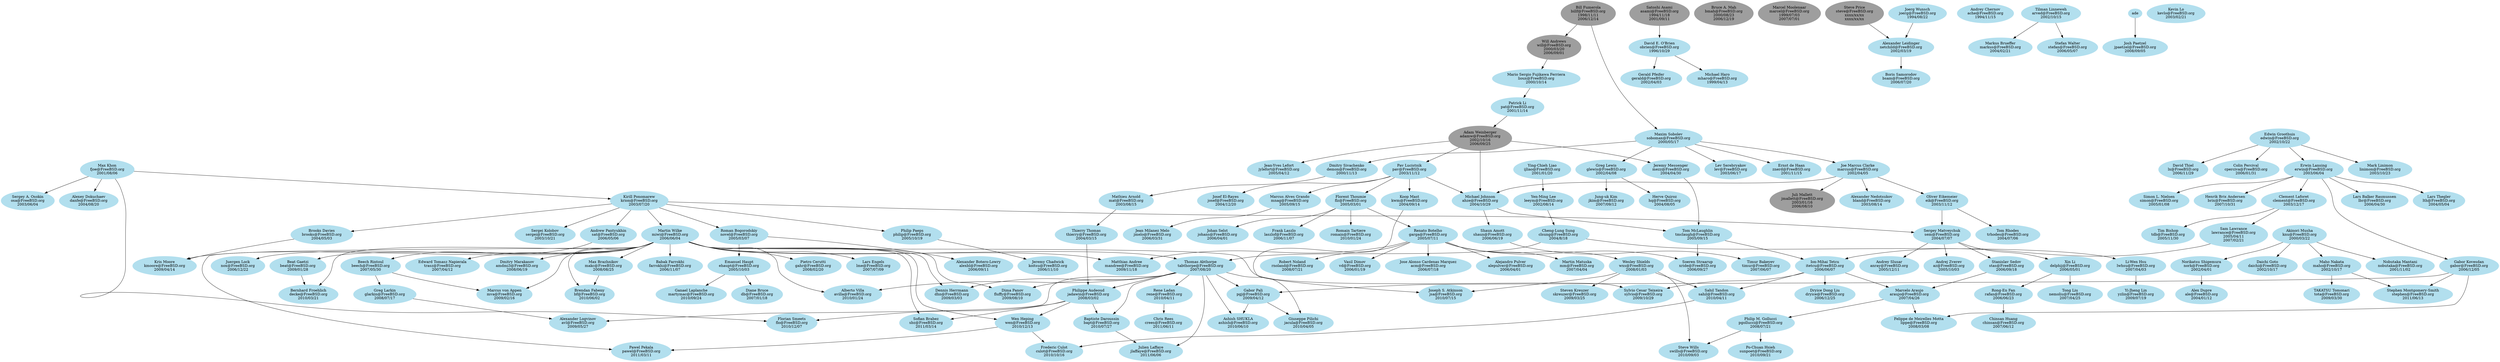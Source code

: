 # $FreeBSD$

# This file is meant to list all FreeBSD ports committers and describe the
# mentor-mentee relationships between them.
# The graphical output can be generated from this file with the following
# command:
# $ dot -T png -o file.png committers-ports.dot
#
# The dot binary is part of the graphics/graphviz port.

digraph ports {

# Node definitions follow this example:
#
#   foo [label="Foo Bar\nfoo@FreeBSD.org\n????/??/??"]
#
# ????/??/?? is the date when the commit bit was obtained, usually the one you
# can find looking at CVS logs for the access (or avail) file under CVSROOT.
#
# For returned commit bits, the node definition will follow this example:
#
#   foo [label="Foo Bar\nfoo@FreeBSD.org\n????/??/??\n????/??/??"]
#
# The first date is the same as for an active committer, the second date is
# the date when the commit bit has been returned. Again, check CVS logs.

node [color=grey62, style=filled, bgcolor=black];

# Alumni go here.. Try to keep things sorted.

adamw [label="Adam Weinberger\nadamw@FreeBSD.org\n2002/10/16\n2006/09/25"]
asami [label="Satoshi Asami\nasami@FreeBSD.org\n1994/11/18\n2001/09/11"]
billf [label="Bill Fumerola\nbillf@FreeBSD.org\n1998/11/11\n2006/12/14"]
bmah [label="Bruce A. Mah\nbmah@FreeBSD.org\n2000/08/23\n2006/12/19"]
jmallett [label="Juli Mallett\njmallett@FreeBSD.org\n2003/01/16\n2006/08/10"]
marcel [label="Marcel Moolenaar\nmarcel@FreeBSD.org\n1999/07/03\n2007/07/01"]
steve [label="Steve Price\nsteve@FreeBSD.org\nxxxx/xx/xx\nxxxx/xx/xx"]
will [label="Will Andrews\nwill@FreeBSD.org\n2000/03/20\n2006/09/01"]

node [color=lightblue2, style=filled, bgcolor=black];

# Current ports committers go here. Try to keep things sorted.

ache [label="Andrey Chernov\nache@FreeBSD.org\n1994/11/15"]
acm [label="Jose Alonso Cardenas Marquez\nacm@FreeBSD.org\n2006/07/18"]
ahze [label="Michael Johnson\nahze@FreeBSD.org\n2004/10/29"]
ale [label="Alex Dupre\nale@FreeBSD.org\n2004/01/12"]
alepulver [label="Alejandro Pulver\nalepulver@FreeBSD.org\n2006/04/01"]
alexbl [label="Alexander Botero-Lowry\nalexbl@FreeBSD.org\n2006/09/11"]
amdmi3 [label="Dmitry Marakasov\namdmi3@FreeBSD.org\n2008/06/19"]
anray [label="Andrey Slusar\nanray@FreeBSD.org\n2005/12/11"]
araujo [label="Marcelo Araujo\naraujo@FreeBSD.org\n2007/04/26"]
arved [label="Tilman Linneweh\narved@FreeBSD.org\n2002/10/15"]
ashish [label="Ashish SHUKLA\nashish@FreeBSD.org\n2010/06/10"]
avilla [label="Alberto Villa\navilla@FreeBSD.org\n2010/01/24"]
avl [label="Alexander Logvinov\navl@FreeBSD.org\n2009/05/27"]
az [label="Andrej Zverev\naz@FreeBSD.org\n2005/10/03"]
bapt [label="Baptiste Daroussin\nbapt@FreeBSD.org\n2010/07/27"]
beat [label="Beat Gaetzi\nbeat@FreeBSD.org\n2009/01/28"]
beech [label="Beech Rintoul\nbeech@FreeBSD.org\n2007/05/30"]
bland [label="Alexander Nedotsukov\nbland@FreeBSD.org\n2003/08/14"]
bf [label="Brendan Fabeny\nbf@FreeBSD.org\n2010/06/02"]
brix [label="Henrik Brix Andersen\nbrix@FreeBSD.org\n2007/10/31"]
brooks [label="Brooks Davies\nbrooks@FreeBSD.org\n2004/05/03"]
bsam [label="Boris Samorodov\nbsam@FreeBSD.org\n2006/07/20"]
chinsan [label="Chinsan Huang\nchinsan@FreeBSD.org\n2007/06/12"]
clement [label="Clement Laforet\nclement@FreeBSD.org\n2003/12/17"]
clsung [label="Cheng-Lung Sung\nclsung@FreeBSD.org\n2004/8/18"]
cperciva [label="Colin Percival\ncperciva@FreeBSD.org\n2006/01/31"]
crees [label="Chris Rees\ncrees@FreeBSD.org\n2011/06/11"]
culot [label="Frederic Culot\nculot@FreeBSD.org\n2010/10/16"]
daichi [label="Daichi Goto\ndaichi@FreeBSD.org\n2002/10/17"]
danfe [label="Alexey Dokuchaev\ndanfe@FreeBSD.org\n2004/08/20"]
db [label="Diane Bruce\ndb@FreeBSD.org\n2007/01/18"]
decke [label="Bernhard Froehlich\ndecke@FreeBSD.org\n2010/03/21"]
delphij [label="Xin Li\ndelphij@FreeBSD.org\n2006/05/01"]
demon [label="Dmitry Sivachenko\ndemon@FreeBSD.org\n2000/11/13"]
dhn [label="Dennis Herrmann\ndhn@FreeBSD.org\n2009/03/03"]
dryice [label="Dryice Dong Liu\ndryice@FreeBSD.org\n2006/12/25"]
edwin [label="Edwin Groothuis\nedwin@FreeBSD.org\n2002/10/22"]
ehaupt [label="Emanuel Haupt\nehaupt@FreeBSD.org\n2005/10/03"]
eik [label="Oliver Eikemeier\neik@FreeBSD.org\n2003/11/12"]
erwin [label="Erwin Lansing\nerwin@FreeBSD.org\n2003/06/04"]
farrokhi [label="Babak Farrokhi\nfarrokhi@FreeBSD.org\n2006/11/07"]
fjoe [label="Max Khon\nfjoe@FreeBSD.org\n2001/08/06"]
flo [label="Florian Smeets\nflo@FreeBSD.org\n2010/12/07"]
fluffy [label="Dima Panov\nfluffy@FreeBSD.org\n2009/08/10"]
flz [label="Florent Thoumie\nflz@FreeBSD.org\n2005/03/01"]
gabor [label="Gabor Kovesdan\ngabor@FreeBSD.org\n2006/12/05"]
gahr [label="Pietro Cerutti\ngahr@FreeBSD.org\n2008/02/20"]
garga [label="Renato Botelho\ngarga@FreeBSD.org\n2005/07/11"]
gerald [label="Gerald Pfeifer\ngerald@FreeBSD.org\n2002/04/03"]
glarkin [label="Greg Larkin\nglarkin@FreeBSD.org\n2008/07/17"]
glewis [label="Greg Lewis\nglewis@FreeBSD.org\n2002/04/08"]
hq [label="Herve Quiroz\nhq@FreeBSD.org\n2004/08/05"]
ijliao [label="Ying-Chieh Liao\nijliao@FreeBSD.org\n2001/01/20"]
itetcu [label="Ion-Mihai Tetcu\nitetcu@FreeBSD.org\n2006/06/07"]
jacula [label="Giuseppe Pilichi\njacula@FreeBSD.org\n2010/04/05"]
jadawin [label="Philippe Audeoud\njadawin@FreeBSD.org\n2008/03/02"]
jkim [label="Jung-uk Kim\njkim@FreeBSD.org\n2007/09/12"]
jlaffaye [label="Julien Laffaye\njlaffaye@FreeBSD.org\n2011/06/06"]
jmelo [label="Jean Milanez Melo\njmelo@FreeBSD.org\n2006/03/31"]
joerg [label="Joerg Wunsch\njoerg@FreeBSD.org\n1994/08/22"]
johans [label="Johan Selst\njohans@FreeBSD.org\n2006/04/01"]
josef [label="Josef El-Rayes\njosef@FreeBSD.org\n2004/12/20"]
jpaetzel [label="Josh Paetzel\njpaetzel@FreeBSD.org\n2008/09/05"]
jsa [label="Joseph S. Atkinson\njsa@FreeBSD.org\n2010/07/15"]
jylefort [label="Jean-Yves Lefort\njylefort@FreeBSD.org\n2005/04/12"]
kevlo [label="Kevin Lo\nkevlo@FreeBSD.org\n2003/02/21"]
knu [label="Akinori Musha\nknu@FreeBSD.org\n2000/03/22"]
krion [label="Kirill Ponomarew\nkrion@FreeBSD.org\n2003/07/20"]
kmoore [label="Kris Moore\nkmoore@FreeBSD.org\n2009/04/14"]
kwm [label="Koop Mast\nkwm@FreeBSD.org\n2004/09/14"]
koitsu [label="Jeremy Chadwick\nkoitsu@FreeBSD.org\n2006/11/10"]
laszlof [label="Frank Laszlo\nlaszlof@FreeBSD.org\n2006/11/07"]
lawrance [label="Sam Lawrance\nlawrance@FreeBSD.org\n2005/04/11\n2007/02/21"]
lbr [label="Lars Balker Rasmussen\nlbr@FreeBSD.org\n2006/04/30"]
leeym [label="Yen-Ming Lee\nleeym@FreeBSD.org\n2002/08/14"]
lev [label="Lev Serebryakov\nlev@FreeBSD.org\n2003/06/17"]
linimon [label="Mark Linimon\nlinimon@FreeBSD.org\n2003/10/23"]
lioux [label="Mario Sergio Fujikawa Ferriera\nlioux@FreeBSD.org\n2000/10/14"]
lippe [label="Felippe de Meirelles Motta\nlippe@FreeBSD.org\n2008/03/08"]
lme [label="Lars Engels\nlme@FreeBSD.org\n2007/07/09"]
lth [label="Lars Thegler\nlth@FreeBSD.org\n2004/05/04"]
lwhsu [label="Li-Wen Hsu\nlwhsu@FreeBSD.org\n2007/04/03"]
lx [label="David Thiel\nlx@FreeBSD.org\n2006/11/29"]
maho [label="Maho Nakata\nmaho@FreeBSD.org\n2002/10/17"]
makc [label="Max Brazhnikov\nmakc@FreeBSD.org\n2008/08/25"]
mandree [label="Matthias Andree\nmandree@FreeBSD.org\n2009/11/18"]
marcus [label="Joe Marcus Clarke\nmarcus@FreeBSD.org\n2002/04/05"]
markus [label="Markus Brueffer\nmarkus@FreeBSD.org\n2004/02/21"]
martymac [label="Ganael Laplanche\nmartymac@FreeBSD.org\n2010/09/24"]
mat [label="Mathieu Arnold\nmat@FreeBSD.org\n2003/08/15"]
mezz [label="Jeremy Messenger\nmezz@FreeBSD.org\n2004/04/30"]
miwi [label="Martin Wilke\nmiwi@FreeBSD.org\n2006/06/04"]
mm [label="Martin Matuska\nmm@FreeBSD.org\n2007/04/04"]
mnag [label="Marcus Alves Grando\nmnag@FreeBSD.org\n2005/09/15"]
mva [label="Marcus von Appen\nmva@FreeBSD.org\n2009/02/16"]
nemoliu [label="Tong Liu\nnemoliu@FreeBSD.org\n2007/04/25"]
netchild [label="Alexander Leidinger\nnetchild@FreeBSD.org\n2002/03/19"]
nobutaka [label="Nobutaka Mantani\nnobutaka@FreeBSD.org\n2001/11/02"]
nork [label="Norikatsu Shigemura\nnork@FreeBSD.org\n2002/04/01"]
novel [label="Roman Bogorodskiy\nnovel@FreeBSD.org\n2005/03/07"]
nox [label="Juergen Lock\nnox@FreeBSD.org\n2006/12/22"]
obrien [label="David E. O'Brien\nobrien@FreeBSD.org\n1996/10/29"]
mharo [label="Michael Haro\nmharo@FreeBSD.org\n1999/04/13"]
osa [label="Sergey A. Osokin\nosa@FreeBSD.org\n2003/06/04"]
pat [label="Patrick Li\npat@FreeBSD.org\n2001/11/14"]
pav [label="Pav Lucistnik\npav@FreeBSD.org\n2003/11/12"]
pawel [label="Pawel Pekala\npawel@FreeBSD.org\n2011/03/11"]
pgj [label="Gabor Pali\npgj@FreeBSD.org\n2009/04/12"]
philip [label="Philip Paeps\nphilip@FreeBSD.org\n2005/10/19"]
pgollucci [label="Philip M. Gollucci\npgollucci@FreeBSD.org\n2008/07/21"]
rafan [label="Rong-En Fan\nrafan@FreeBSD.org\n2006/06/23"]
rene [label="Rene Ladan\nrene@FreeBSD.org\n2010/04/11"]
rnoland [label="Robert Noland\nrnoland@FreeBSD.org\n2008/07/21"]
romain [label="Romain Tartiere\nromain@FreeBSD.org\n2010/01/24"]
sahil [label="Sahil Tandon\nsahil@FreeBSD.org\n2010/04/11"]
sat [label="Andrew Pantyukhin\nsat@FreeBSD.org\n2006/05/06"]
sbz [label="Sofian Brabez\nsbz@FreeBSD.org\n2011/03/14"]
sem [label="Sergey Matveychuk\nsem@FreeBSD.org\n2004/07/07"]
sergei [label="Sergei Kolobov\nsergei@FreeBSD.org\n2003/10/21"]
shaun [label="Shaun Amott\nshaun@FreeBSD.org\n2006/06/19"]
simon [label="Simon L. Nielsen\nsimon@FreeBSD.org\n2005/01/08"]
skreuzer [label="Steven Kreuzer\nskreuzer@FreeBSD.org\n2009/03/25"]
sobomax[label="Maxim Sobolev\nsobomax@FreeBSD.org\n2000/05/17"]
stas [label="Stanislav Sedov\nstas@FreeBSD.org\n2006/09/18"]
stefan [label="Stefan Walter\nstefan@FreeBSD.org\n2006/05/07"]
stephen [label="Stephen Montgomery-Smith\nstephen@FreeBSD.org\n2011/06/13"]
sunpoet [label="Po-Chuan Hsieh\nsunpoet@FreeBSD.org\n2010/09/21"]
sylvio [label="Sylvio Cesar Teixeira\nsylvio@FreeBSD.org\n2009/10/29"]
swills [label="Steve Wills\nswills@FreeBSD.org\n2010/09/03"]
tabthorpe [label="Thomas Abthorpe\ntabthorpe@FreeBSD.org\n2007/08/20"]
tdb [label="Tim Bishop\ntdb@FreeBSD.org\n2005/11/30"]
timur [label="Timur Bakeyev\ntimur@FreeBSD.org\n2007/06/07"]
tota [label="TAKATSU Tomonari\ntota@FreeBSD.org\n2009/03/30"]
trasz [label="Edward Tomasz Napierala\ntrasz@FreeBSD.org\n2007/04/12"]
trhodes [label="Tom Rhodes\ntrhodes@FreeBSD.org\n2004/07/06"]
thierry [label="Thierry Thomas\nthierry@FreeBSD.org\n2004/03/15"]
tmclaugh [label="Tom McLaughlin\ntmclaugh@FreeBSD.org\n2005/09/15"]
vd [label="Vasil Dimov\nvd@FreeBSD.org\n2006/01/19"]
wen [label="Wen Heping\nwen@FreeBSD.org\n2010/12/13"]
wxs [label="Wesley Shields\nwxs@FreeBSD.org\n2008/01/03"]
xride [label="Soeren Straarup\nxride@FreeBSD.org\n2006/09/27"]
yzlin [label="Yi-Jheng Lin\nyzlin@FreeBSD.org\n2009/07/19"]
znerd [label="Ernst de Haan\nznerd@FreeBSD.org\n2001/11/15"]

# Here are the mentor/mentee relationships.
# Group together all the mentees for a particular mentor.
# Keep the list sorted by mentor login.

adamw -> ahze
adamw -> jylefort
adamw -> mezz
adamw -> pav

ade -> jpaetzel

ahze -> shaun
ahze -> tmclaugh

araujo -> lippe
araujo -> pgollucci

arved -> markus
arved -> stefan

asami -> obrien

bapt -> jlaffaye

beat -> decke

beech -> glarkin
beech -> mva

billf -> sobomax
billf -> will

brooks -> kmoore

clement -> tdb
clement -> lawrance

clsung -> lwhsu
clsung -> tabthorpe

delphij -> nemoliu
delphij -> rafan

demon -> mat

edwin -> cperciva
edwin -> erwin
edwin -> linimon
edwin -> lx

ehaupt -> db
ehaupt -> martymac

eik -> sem
eik -> trhodes

erwin -> brix
erwin -> clement
erwin -> gabor
erwin -> lbr
erwin -> lth
erwin -> simon

fjoe -> danfe
fjoe -> flo
fjoe -> krion
fjoe -> osa

flz -> garga
flz -> johans
flz -> laszlof
flz -> romain

gabor -> lippe
gabor -> pgj
gabor -> stephen

garga -> acm
garga -> alepulver
garga -> mandree
garga -> mm
garga -> rnoland
garga -> vd
garga -> wxs
garga -> xride

glarkin -> avl

glewis -> hq
glewis -> jkim

ijliao -> leeym

itetcu -> araujo
itetcu -> dryice
itetcu -> sahil
itetcu -> sylvio

jadawin -> bapt
jadawin -> flo
jadawin -> sbz
jadawin -> wen

joerg -> netchild

knu -> daichi
knu -> maho
knu -> nobutaka
knu -> nork

krion -> brooks
krion -> miwi
krion -> novel
krion -> philip
krion -> sat
krion -> sem
krion -> sergei

kwm -> jsa

lawrance -> itetcu

leeym -> clsung

lioux -> pat

lwhsu -> yzlin

maho -> stephen
maho -> tota

marcus -> ahze
marcus -> bland
marcus -> eik
marcus -> jmallett

makc -> bf

mat -> thierry

mezz -> tmclaugh

miwi -> amdmi3
miwi -> avilla
miwi -> beat
miwi -> bf
miwi -> decke
miwi -> dhn
miwi -> farrokhi
miwi -> fluffy
miwi -> gahr
miwi -> kmoore
miwi -> lme
miwi -> makc
miwi -> mandree
miwi -> mva
miwi -> nox
miwi -> pawel
miwi -> sbz
miwi -> sylvio
miwi -> tabthorpe
miwi -> trasz
miwi -> wen

mnag -> jmelo

netchild -> bsam

nork -> ale

novel -> alexbl
novel -> ehaupt

obrien -> mharo
obrien -> gerald

pat -> adamw

pav -> ahze
pav -> flz
pav -> josef
pav -> kwm
pav -> mnag

pgj -> ashish
pgj -> jacula

pgollucci -> sunpoet
pgollucci -> swills

philip -> koitsu

rafan -> chinsan

rene -> crees

sahil -> culot

sat -> beech

sem -> az
sem -> anray
sem -> delphij
sem -> stas

shaun -> timur

sobomax -> demon
sobomax -> glewis
sobomax -> lev
sobomax -> marcus
sobomax -> znerd

stas -> araujo

steve -> netchild

tabthorpe -> ashish
tabthorpe -> avilla
tabthorpe -> avl
tabthorpe -> bapt
tabthorpe -> dhn
tabthorpe -> fluffy
tabthorpe -> jacula
tabthorpe -> jadawin
tabthorpe -> jlaffaye
tabthorpe -> pgj
tabthorpe -> rene

thierry -> jadawin

tmclaugh -> itetcu
tmclaugh -> xride

wen -> culot
wen -> pawel

will -> lioux

wxs -> jsa
wxs -> sahil
wxs -> skreuzer
wxs -> swills

}
